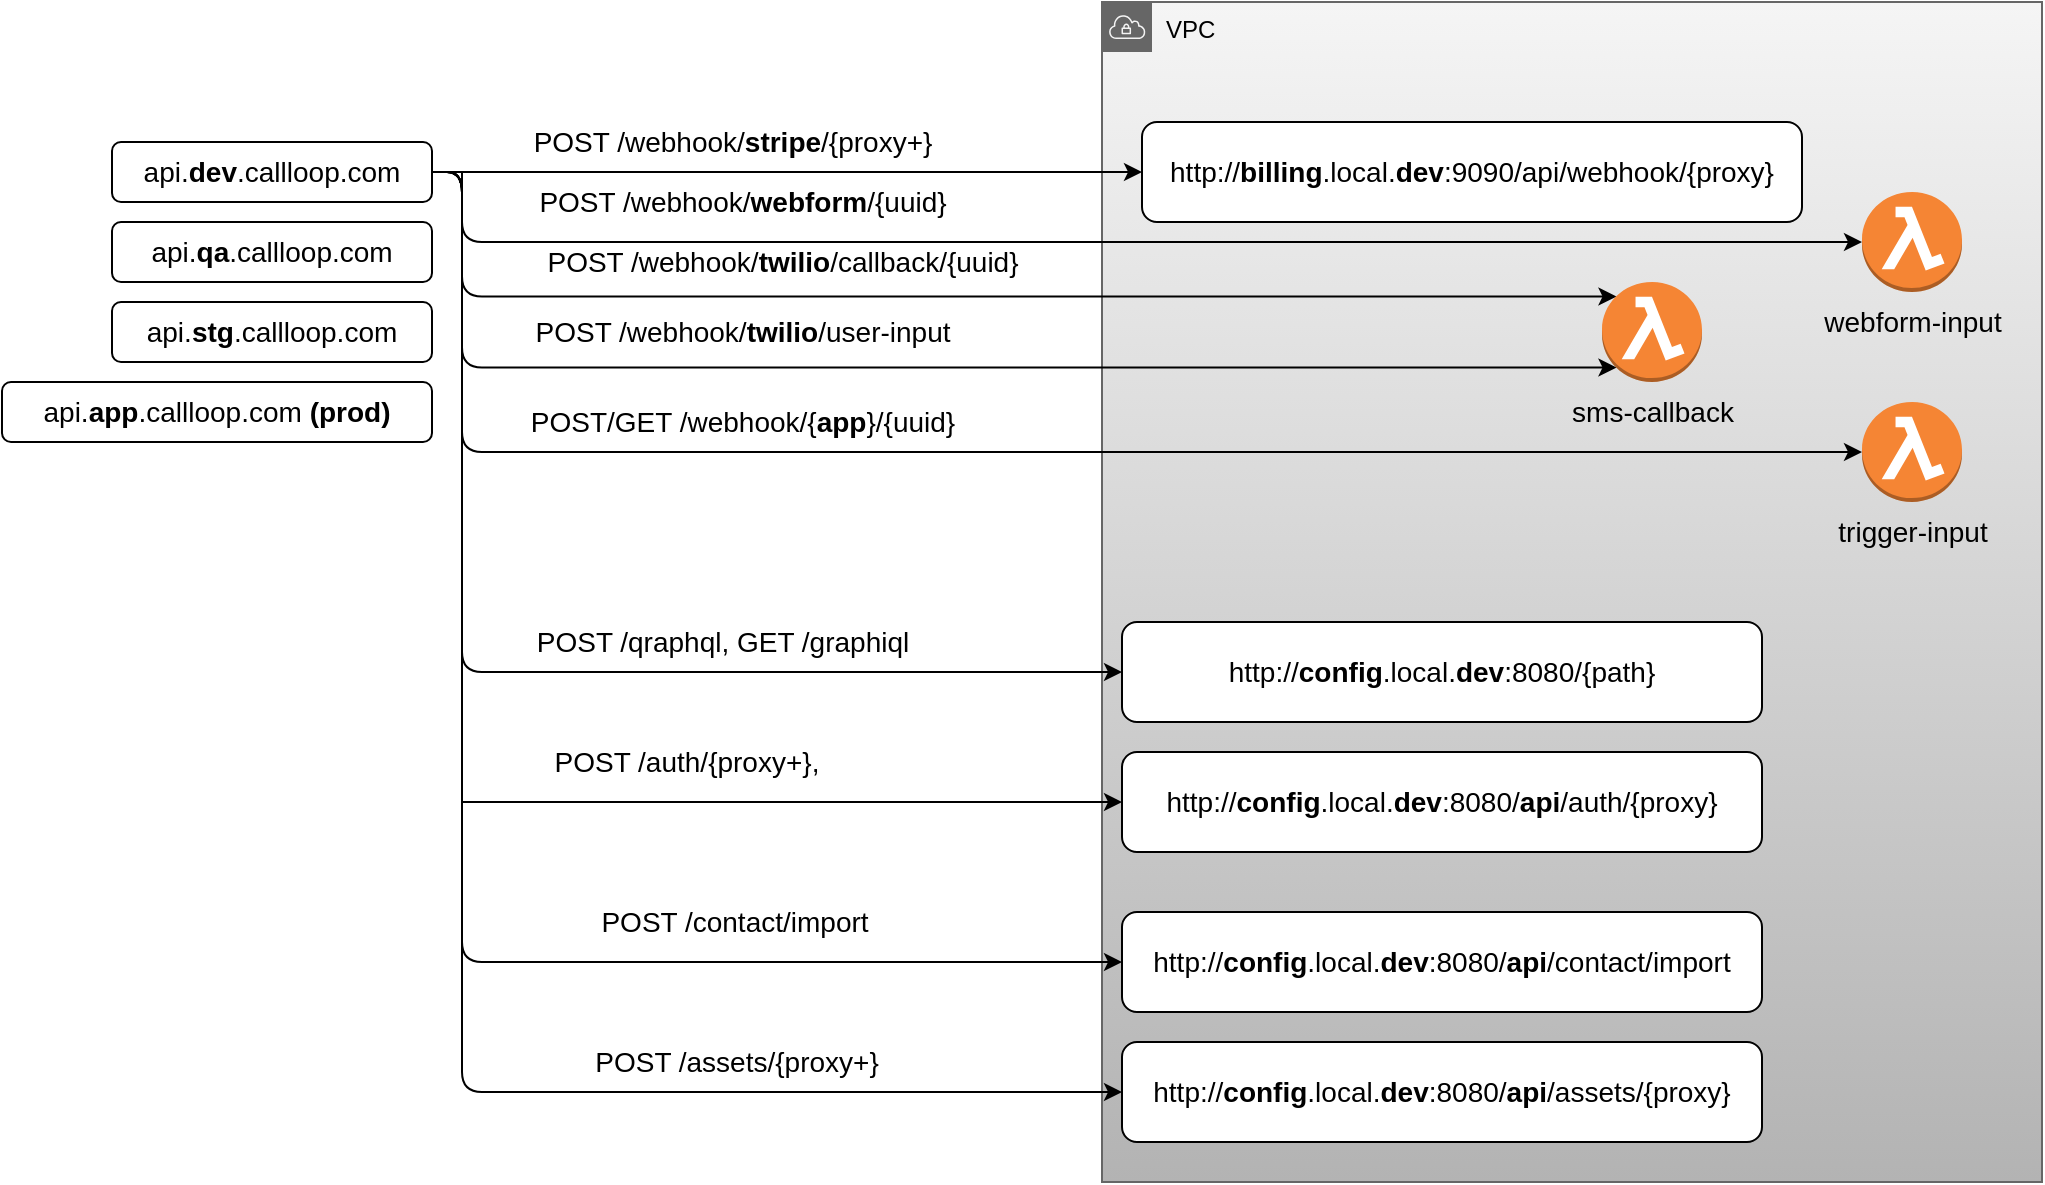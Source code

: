 <mxfile version="20.5.1" type="github">
  <diagram id="vThjLkdaLrChTEGQis4w" name="API Gateway rules">
    <mxGraphModel dx="1341" dy="802" grid="1" gridSize="10" guides="1" tooltips="1" connect="1" arrows="1" fold="1" page="1" pageScale="1" pageWidth="1100" pageHeight="850" math="0" shadow="0">
      <root>
        <mxCell id="0" />
        <mxCell id="1" parent="0" />
        <mxCell id="Ni1SKgl-pVfX1PM7O6Lp-2" value="VPC" style="sketch=0;outlineConnect=0;html=1;whiteSpace=wrap;fontSize=12;fontStyle=0;shape=mxgraph.aws4.group;grIcon=mxgraph.aws4.group_vpc;strokeColor=#666666;fillColor=#f5f5f5;verticalAlign=top;align=left;spacingLeft=30;dashed=0;gradientColor=#b3b3b3;" parent="1" vertex="1">
          <mxGeometry x="610" y="50" width="470" height="590" as="geometry" />
        </mxCell>
        <mxCell id="aJCi2LfdPKJOA3wetlMQ-4" value="POST /webhook/&lt;b&gt;stripe&lt;/b&gt;/{proxy+}" style="edgeStyle=orthogonalEdgeStyle;rounded=1;orthogonalLoop=1;jettySize=auto;html=1;exitX=1;exitY=0.5;exitDx=0;exitDy=0;fontSize=14;align=center;spacingLeft=0;verticalAlign=middle;horizontal=1;" parent="1" source="aJCi2LfdPKJOA3wetlMQ-1" target="aJCi2LfdPKJOA3wetlMQ-3" edge="1">
          <mxGeometry x="-0.158" y="15" relative="1" as="geometry">
            <mxPoint as="offset" />
          </mxGeometry>
        </mxCell>
        <mxCell id="aJCi2LfdPKJOA3wetlMQ-12" value="POST /webhook/&lt;b&gt;twilio&lt;/b&gt;/callback/{uuid}" style="edgeStyle=orthogonalEdgeStyle;rounded=1;orthogonalLoop=1;jettySize=auto;html=1;exitX=1;exitY=0.5;exitDx=0;exitDy=0;entryX=0.145;entryY=0.145;entryDx=0;entryDy=0;entryPerimeter=0;fontSize=14;align=center;spacingLeft=0;verticalAlign=middle;horizontal=1;" parent="1" source="aJCi2LfdPKJOA3wetlMQ-1" target="aJCi2LfdPKJOA3wetlMQ-10" edge="1">
          <mxGeometry x="-0.275" y="17" relative="1" as="geometry">
            <Array as="points">
              <mxPoint x="290" y="135" />
              <mxPoint x="290" y="197" />
            </Array>
            <mxPoint as="offset" />
          </mxGeometry>
        </mxCell>
        <mxCell id="aJCi2LfdPKJOA3wetlMQ-13" value="POST /webhook/&lt;b&gt;twilio&lt;/b&gt;/user-input" style="edgeStyle=orthogonalEdgeStyle;rounded=1;orthogonalLoop=1;jettySize=auto;html=1;exitX=1;exitY=0.5;exitDx=0;exitDy=0;entryX=0.145;entryY=0.855;entryDx=0;entryDy=0;entryPerimeter=0;fontSize=14;align=center;spacingLeft=0;verticalAlign=middle;horizontal=1;" parent="1" source="aJCi2LfdPKJOA3wetlMQ-1" target="aJCi2LfdPKJOA3wetlMQ-10" edge="1">
          <mxGeometry x="-0.267" y="18" relative="1" as="geometry">
            <mxPoint x="830" y="385" as="targetPoint" />
            <Array as="points">
              <mxPoint x="290" y="135" />
              <mxPoint x="290" y="233" />
            </Array>
            <mxPoint as="offset" />
          </mxGeometry>
        </mxCell>
        <mxCell id="aJCi2LfdPKJOA3wetlMQ-15" value="POST /qraphql,&amp;nbsp;GET /graphiql" style="edgeStyle=orthogonalEdgeStyle;rounded=1;orthogonalLoop=1;jettySize=auto;html=1;exitX=1;exitY=0.5;exitDx=0;exitDy=0;entryX=0;entryY=0.5;entryDx=0;entryDy=0;fontSize=14;align=center;spacingLeft=0;verticalAlign=middle;horizontal=1;" parent="1" source="aJCi2LfdPKJOA3wetlMQ-1" target="aJCi2LfdPKJOA3wetlMQ-14" edge="1">
          <mxGeometry x="0.328" y="15" relative="1" as="geometry">
            <Array as="points">
              <mxPoint x="290" y="135" />
              <mxPoint x="290" y="385" />
            </Array>
            <mxPoint as="offset" />
          </mxGeometry>
        </mxCell>
        <mxCell id="BPBLQY2pXgUHWdL-GGip-3" value="POST /auth/{proxy+}," style="edgeStyle=orthogonalEdgeStyle;rounded=0;orthogonalLoop=1;jettySize=auto;html=1;exitX=1;exitY=0.5;exitDx=0;exitDy=0;entryX=0;entryY=0.5;entryDx=0;entryDy=0;fontSize=14;align=center;spacingLeft=0;verticalAlign=middle;horizontal=1;" parent="1" source="aJCi2LfdPKJOA3wetlMQ-1" target="BPBLQY2pXgUHWdL-GGip-2" edge="1">
          <mxGeometry x="0.339" y="20" relative="1" as="geometry">
            <Array as="points">
              <mxPoint x="290" y="135" />
              <mxPoint x="290" y="450" />
            </Array>
            <mxPoint as="offset" />
          </mxGeometry>
        </mxCell>
        <mxCell id="BPBLQY2pXgUHWdL-GGip-6" value="POST /contact/import" style="edgeStyle=orthogonalEdgeStyle;rounded=1;orthogonalLoop=1;jettySize=auto;html=1;exitX=1;exitY=0.5;exitDx=0;exitDy=0;entryX=0;entryY=0.5;entryDx=0;entryDy=0;fontSize=14;align=center;spacingLeft=0;verticalAlign=middle;horizontal=1;" parent="1" source="aJCi2LfdPKJOA3wetlMQ-1" target="BPBLQY2pXgUHWdL-GGip-4" edge="1">
          <mxGeometry x="0.474" y="20" relative="1" as="geometry">
            <Array as="points">
              <mxPoint x="290" y="135" />
              <mxPoint x="290" y="530" />
            </Array>
            <mxPoint as="offset" />
          </mxGeometry>
        </mxCell>
        <mxCell id="gcAs9tMO-If9xyW5QWZl-3" value="POST /assets/{proxy+}" style="edgeStyle=orthogonalEdgeStyle;rounded=1;orthogonalLoop=1;jettySize=auto;html=1;exitX=1;exitY=0.5;exitDx=0;exitDy=0;entryX=0;entryY=0.5;entryDx=0;entryDy=0;fontSize=14;" parent="1" source="aJCi2LfdPKJOA3wetlMQ-1" target="gcAs9tMO-If9xyW5QWZl-1" edge="1">
          <mxGeometry x="0.52" y="15" relative="1" as="geometry">
            <Array as="points">
              <mxPoint x="290" y="135" />
              <mxPoint x="290" y="595" />
            </Array>
            <mxPoint as="offset" />
          </mxGeometry>
        </mxCell>
        <mxCell id="c8PIJF_xXpLWCKPmOtRB-2" value="&lt;span style=&quot;font-size: 14px;&quot;&gt;POST /webhook/&lt;b&gt;webform&lt;/b&gt;/{uuid}&lt;/span&gt;" style="edgeStyle=orthogonalEdgeStyle;rounded=1;orthogonalLoop=1;jettySize=auto;html=1;exitX=1;exitY=0.5;exitDx=0;exitDy=0;entryX=0;entryY=0.5;entryDx=0;entryDy=0;entryPerimeter=0;" parent="1" source="aJCi2LfdPKJOA3wetlMQ-1" target="c8PIJF_xXpLWCKPmOtRB-1" edge="1">
          <mxGeometry x="-0.493" y="20" relative="1" as="geometry">
            <Array as="points">
              <mxPoint x="290" y="135" />
              <mxPoint x="290" y="170" />
              <mxPoint x="980" y="170" />
            </Array>
            <mxPoint as="offset" />
          </mxGeometry>
        </mxCell>
        <mxCell id="aJCi2LfdPKJOA3wetlMQ-1" value="api.&lt;b&gt;dev&lt;/b&gt;.callloop.com" style="rounded=1;whiteSpace=wrap;html=1;fontSize=14;" parent="1" vertex="1">
          <mxGeometry x="115" y="120" width="160" height="30" as="geometry" />
        </mxCell>
        <mxCell id="aJCi2LfdPKJOA3wetlMQ-9" value="POST/GET /webhook/{&lt;b&gt;app&lt;/b&gt;}/{uuid}" style="edgeStyle=orthogonalEdgeStyle;rounded=1;orthogonalLoop=1;jettySize=auto;html=1;exitX=1;exitY=0.5;exitDx=0;exitDy=0;fontSize=14;align=center;spacingLeft=0;verticalAlign=middle;horizontal=1;entryX=0;entryY=0.5;entryDx=0;entryDy=0;entryPerimeter=0;" parent="1" source="aJCi2LfdPKJOA3wetlMQ-1" target="aJCi2LfdPKJOA3wetlMQ-8" edge="1">
          <mxGeometry x="-0.31" y="15" relative="1" as="geometry">
            <Array as="points">
              <mxPoint x="290" y="135" />
              <mxPoint x="290" y="275" />
            </Array>
            <mxPoint as="offset" />
          </mxGeometry>
        </mxCell>
        <mxCell id="aJCi2LfdPKJOA3wetlMQ-2" value="api.&lt;b&gt;qa&lt;/b&gt;.callloop.com" style="rounded=1;whiteSpace=wrap;html=1;fontSize=14;" parent="1" vertex="1">
          <mxGeometry x="115" y="160" width="160" height="30" as="geometry" />
        </mxCell>
        <mxCell id="aJCi2LfdPKJOA3wetlMQ-3" value="http://&lt;b&gt;billing&lt;/b&gt;.local.&lt;b&gt;dev&lt;/b&gt;:9090/api/webhook/{proxy}" style="rounded=1;whiteSpace=wrap;html=1;fontSize=14;" parent="1" vertex="1">
          <mxGeometry x="630" y="110" width="330" height="50" as="geometry" />
        </mxCell>
        <mxCell id="aJCi2LfdPKJOA3wetlMQ-5" value="api.&lt;b&gt;stg&lt;/b&gt;.callloop.com" style="rounded=1;whiteSpace=wrap;html=1;fontSize=14;" parent="1" vertex="1">
          <mxGeometry x="115" y="200" width="160" height="30" as="geometry" />
        </mxCell>
        <mxCell id="aJCi2LfdPKJOA3wetlMQ-6" value="api.&lt;b&gt;app&lt;/b&gt;.callloop.com &lt;b&gt;(prod)&lt;/b&gt;" style="rounded=1;whiteSpace=wrap;html=1;fontSize=14;" parent="1" vertex="1">
          <mxGeometry x="60" y="240" width="215" height="30" as="geometry" />
        </mxCell>
        <mxCell id="aJCi2LfdPKJOA3wetlMQ-8" value="trigger-input" style="outlineConnect=0;dashed=0;verticalLabelPosition=bottom;verticalAlign=top;align=center;html=1;shape=mxgraph.aws3.lambda_function;fillColor=#F58534;gradientColor=none;fontSize=14;" parent="1" vertex="1">
          <mxGeometry x="990" y="250" width="50" height="50" as="geometry" />
        </mxCell>
        <mxCell id="aJCi2LfdPKJOA3wetlMQ-10" value="sms-callback" style="outlineConnect=0;dashed=0;verticalLabelPosition=bottom;verticalAlign=top;align=center;html=1;shape=mxgraph.aws3.lambda_function;fillColor=#F58534;gradientColor=none;fontSize=14;" parent="1" vertex="1">
          <mxGeometry x="860" y="190" width="50" height="50" as="geometry" />
        </mxCell>
        <mxCell id="aJCi2LfdPKJOA3wetlMQ-14" value="http://&lt;b&gt;config&lt;/b&gt;.local.&lt;b&gt;dev&lt;/b&gt;:8080/{path}" style="rounded=1;whiteSpace=wrap;html=1;fontSize=14;" parent="1" vertex="1">
          <mxGeometry x="620" y="360" width="320" height="50" as="geometry" />
        </mxCell>
        <mxCell id="BPBLQY2pXgUHWdL-GGip-2" value="http://&lt;b&gt;config&lt;/b&gt;.local.&lt;b&gt;dev&lt;/b&gt;:8080/&lt;b&gt;api&lt;/b&gt;/auth/{proxy}" style="rounded=1;whiteSpace=wrap;html=1;fontSize=14;" parent="1" vertex="1">
          <mxGeometry x="620" y="425" width="320" height="50" as="geometry" />
        </mxCell>
        <mxCell id="BPBLQY2pXgUHWdL-GGip-4" value="http://&lt;b&gt;config&lt;/b&gt;.local.&lt;b&gt;dev&lt;/b&gt;:8080/&lt;b&gt;api&lt;/b&gt;/contact/import" style="rounded=1;whiteSpace=wrap;html=1;fontSize=14;" parent="1" vertex="1">
          <mxGeometry x="620" y="505" width="320" height="50" as="geometry" />
        </mxCell>
        <mxCell id="gcAs9tMO-If9xyW5QWZl-1" value="http://&lt;b&gt;config&lt;/b&gt;.local.&lt;b&gt;dev&lt;/b&gt;:8080/&lt;b&gt;api&lt;/b&gt;/assets/{proxy}" style="rounded=1;whiteSpace=wrap;html=1;fontSize=14;" parent="1" vertex="1">
          <mxGeometry x="620" y="570" width="320" height="50" as="geometry" />
        </mxCell>
        <mxCell id="c8PIJF_xXpLWCKPmOtRB-1" value="webform-input" style="outlineConnect=0;dashed=0;verticalLabelPosition=bottom;verticalAlign=top;align=center;html=1;shape=mxgraph.aws3.lambda_function;fillColor=#F58534;gradientColor=none;fontSize=14;" parent="1" vertex="1">
          <mxGeometry x="990" y="145" width="50" height="50" as="geometry" />
        </mxCell>
      </root>
    </mxGraphModel>
  </diagram>
</mxfile>
